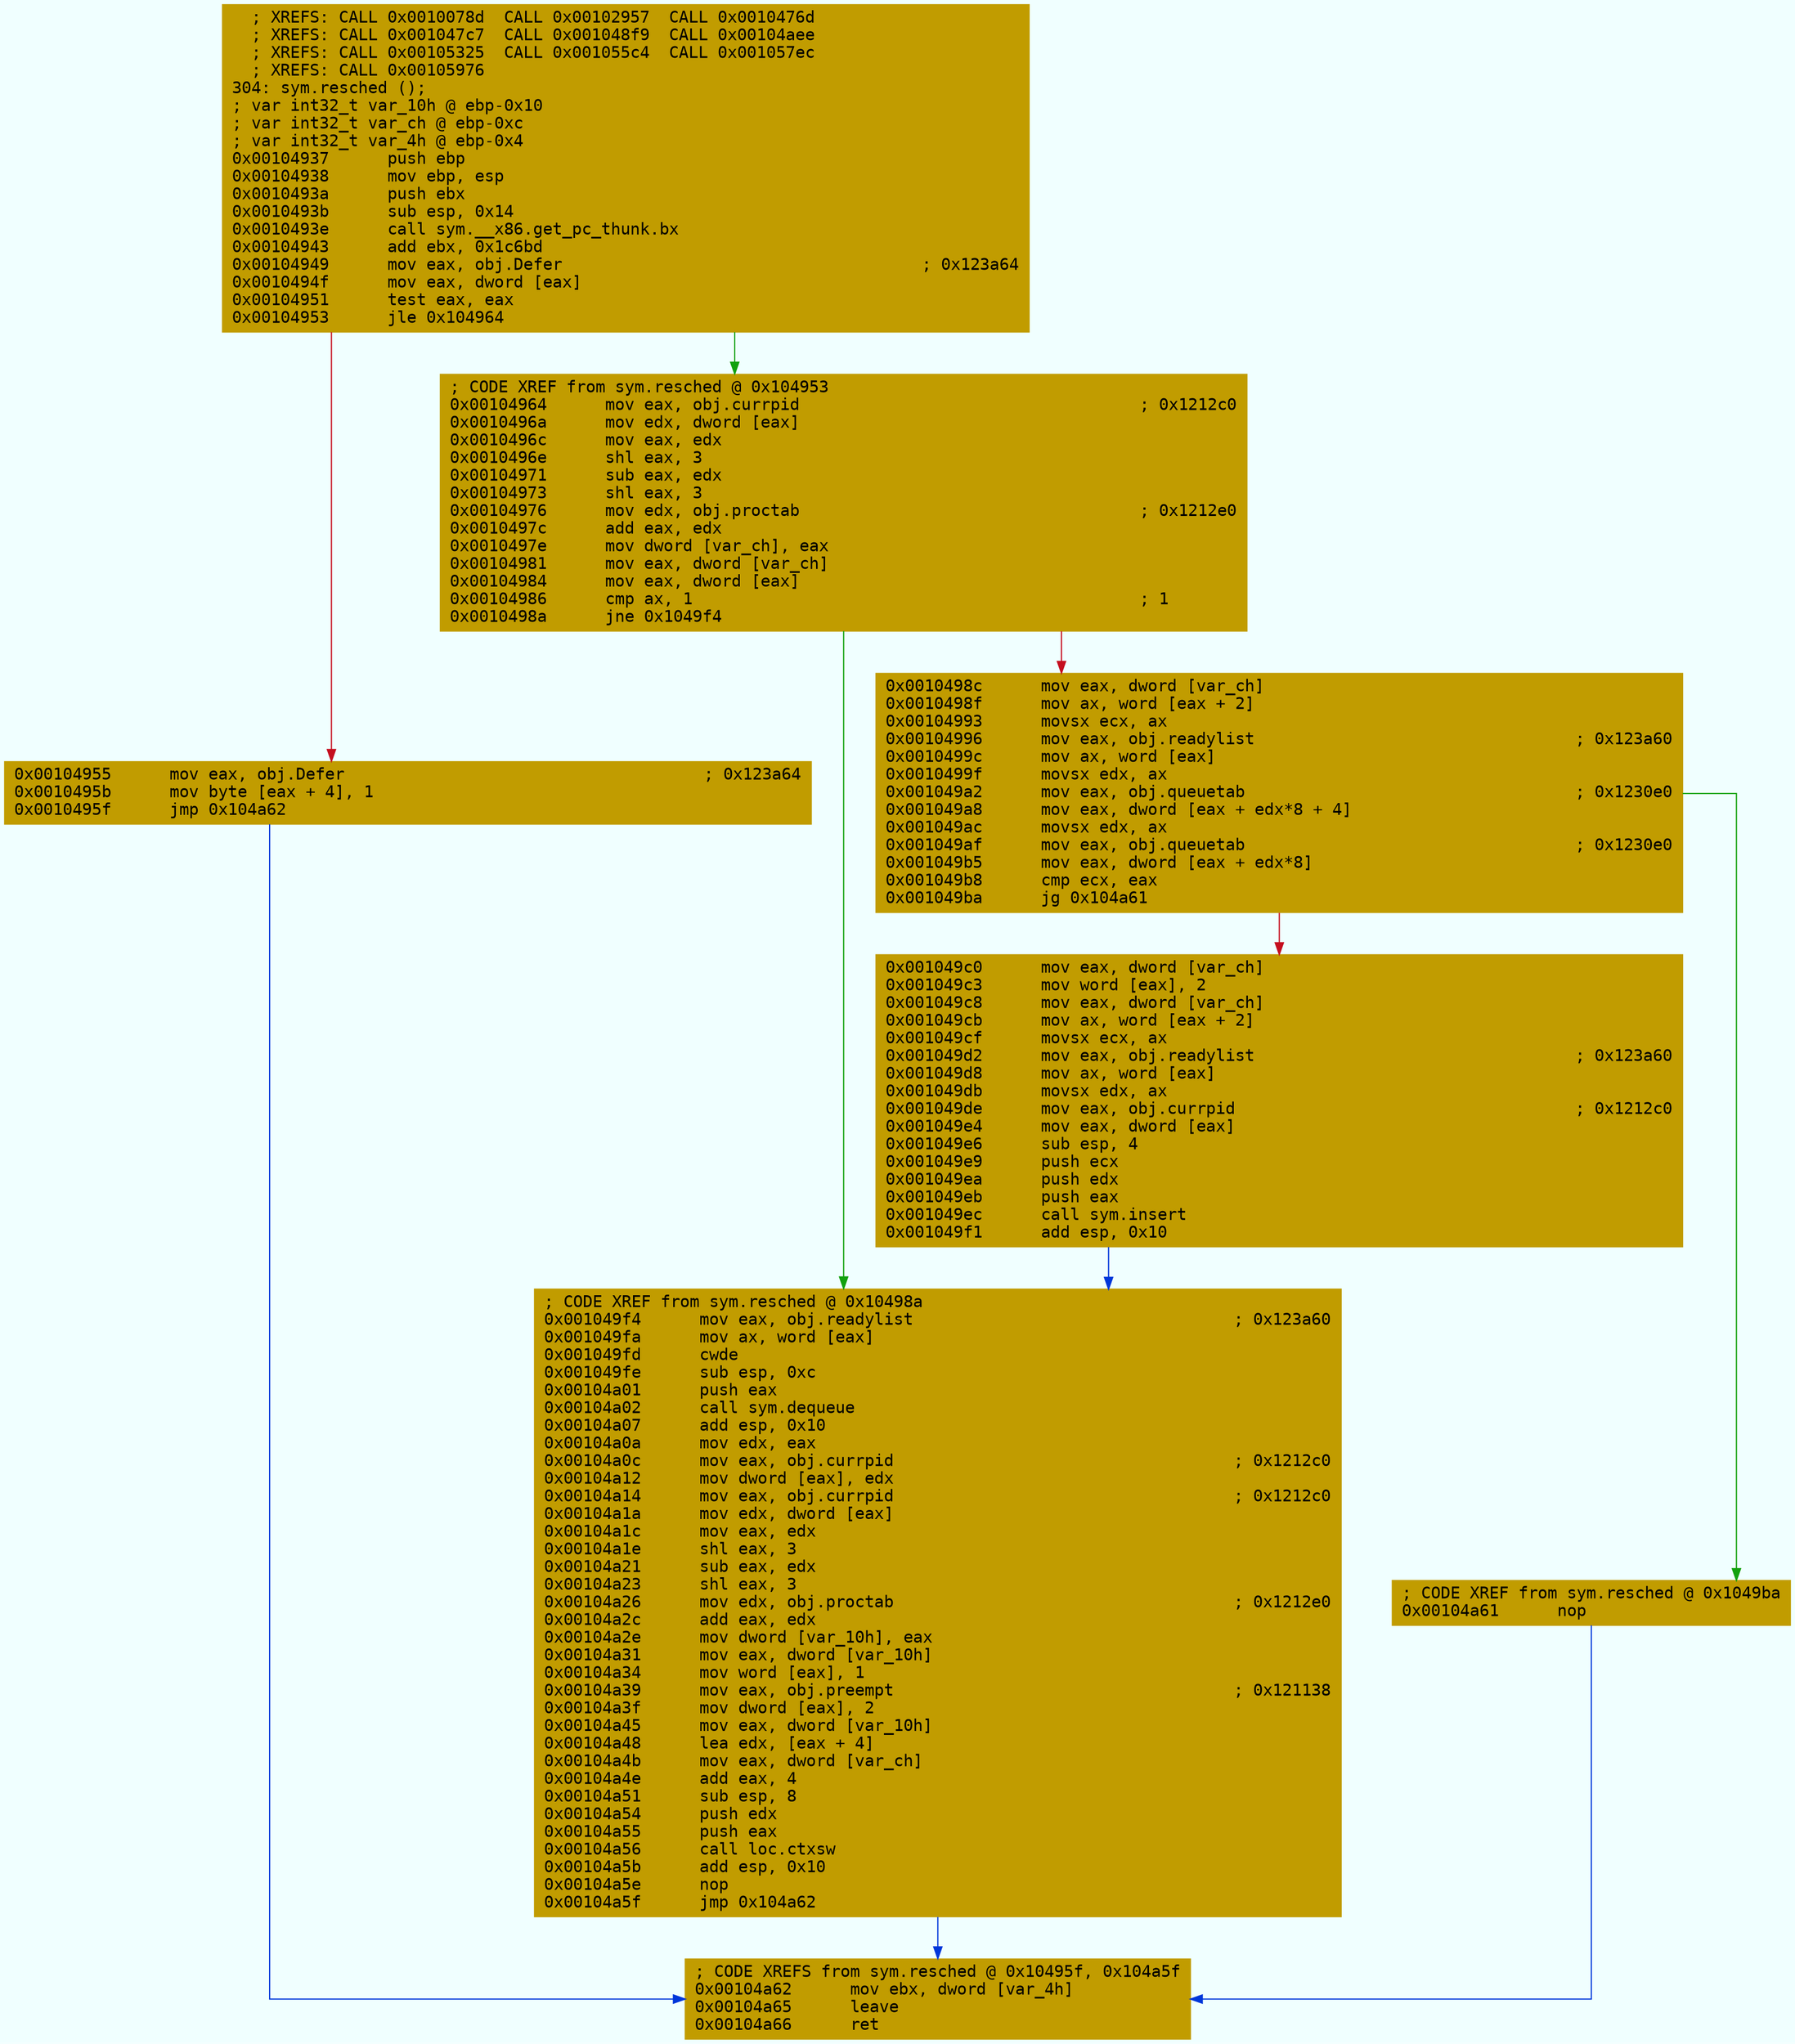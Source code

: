 digraph code {
	graph [bgcolor=azure fontsize=8 fontname="Courier" splines="ortho"];
	node [fillcolor=gray style=filled shape=box];
	edge [arrowhead="normal"];
	"0x00104937" [URL="sym.resched/0x00104937", fillcolor="#c19c00",color="#c19c00", fontname="Courier",label="  ; XREFS: CALL 0x0010078d  CALL 0x00102957  CALL 0x0010476d  \l  ; XREFS: CALL 0x001047c7  CALL 0x001048f9  CALL 0x00104aee  \l  ; XREFS: CALL 0x00105325  CALL 0x001055c4  CALL 0x001057ec  \l  ; XREFS: CALL 0x00105976  \l304: sym.resched ();\l; var int32_t var_10h @ ebp-0x10\l; var int32_t var_ch @ ebp-0xc\l; var int32_t var_4h @ ebp-0x4\l0x00104937      push ebp\l0x00104938      mov ebp, esp\l0x0010493a      push ebx\l0x0010493b      sub esp, 0x14\l0x0010493e      call sym.__x86.get_pc_thunk.bx\l0x00104943      add ebx, 0x1c6bd\l0x00104949      mov eax, obj.Defer                                     ; 0x123a64\l0x0010494f      mov eax, dword [eax]\l0x00104951      test eax, eax\l0x00104953      jle 0x104964\l"]
	"0x00104955" [URL="sym.resched/0x00104955", fillcolor="#c19c00",color="#c19c00", fontname="Courier",label="0x00104955      mov eax, obj.Defer                                     ; 0x123a64\l0x0010495b      mov byte [eax + 4], 1\l0x0010495f      jmp 0x104a62\l"]
	"0x00104964" [URL="sym.resched/0x00104964", fillcolor="#c19c00",color="#c19c00", fontname="Courier",label="; CODE XREF from sym.resched @ 0x104953\l0x00104964      mov eax, obj.currpid                                   ; 0x1212c0\l0x0010496a      mov edx, dword [eax]\l0x0010496c      mov eax, edx\l0x0010496e      shl eax, 3\l0x00104971      sub eax, edx\l0x00104973      shl eax, 3\l0x00104976      mov edx, obj.proctab                                   ; 0x1212e0\l0x0010497c      add eax, edx\l0x0010497e      mov dword [var_ch], eax\l0x00104981      mov eax, dword [var_ch]\l0x00104984      mov eax, dword [eax]\l0x00104986      cmp ax, 1                                              ; 1\l0x0010498a      jne 0x1049f4\l"]
	"0x0010498c" [URL="sym.resched/0x0010498c", fillcolor="#c19c00",color="#c19c00", fontname="Courier",label="0x0010498c      mov eax, dword [var_ch]\l0x0010498f      mov ax, word [eax + 2]\l0x00104993      movsx ecx, ax\l0x00104996      mov eax, obj.readylist                                 ; 0x123a60\l0x0010499c      mov ax, word [eax]\l0x0010499f      movsx edx, ax\l0x001049a2      mov eax, obj.queuetab                                  ; 0x1230e0\l0x001049a8      mov eax, dword [eax + edx*8 + 4]\l0x001049ac      movsx edx, ax\l0x001049af      mov eax, obj.queuetab                                  ; 0x1230e0\l0x001049b5      mov eax, dword [eax + edx*8]\l0x001049b8      cmp ecx, eax\l0x001049ba      jg 0x104a61\l"]
	"0x001049c0" [URL="sym.resched/0x001049c0", fillcolor="#c19c00",color="#c19c00", fontname="Courier",label="0x001049c0      mov eax, dword [var_ch]\l0x001049c3      mov word [eax], 2\l0x001049c8      mov eax, dword [var_ch]\l0x001049cb      mov ax, word [eax + 2]\l0x001049cf      movsx ecx, ax\l0x001049d2      mov eax, obj.readylist                                 ; 0x123a60\l0x001049d8      mov ax, word [eax]\l0x001049db      movsx edx, ax\l0x001049de      mov eax, obj.currpid                                   ; 0x1212c0\l0x001049e4      mov eax, dword [eax]\l0x001049e6      sub esp, 4\l0x001049e9      push ecx\l0x001049ea      push edx\l0x001049eb      push eax\l0x001049ec      call sym.insert\l0x001049f1      add esp, 0x10\l"]
	"0x001049f4" [URL="sym.resched/0x001049f4", fillcolor="#c19c00",color="#c19c00", fontname="Courier",label="; CODE XREF from sym.resched @ 0x10498a\l0x001049f4      mov eax, obj.readylist                                 ; 0x123a60\l0x001049fa      mov ax, word [eax]\l0x001049fd      cwde\l0x001049fe      sub esp, 0xc\l0x00104a01      push eax\l0x00104a02      call sym.dequeue\l0x00104a07      add esp, 0x10\l0x00104a0a      mov edx, eax\l0x00104a0c      mov eax, obj.currpid                                   ; 0x1212c0\l0x00104a12      mov dword [eax], edx\l0x00104a14      mov eax, obj.currpid                                   ; 0x1212c0\l0x00104a1a      mov edx, dword [eax]\l0x00104a1c      mov eax, edx\l0x00104a1e      shl eax, 3\l0x00104a21      sub eax, edx\l0x00104a23      shl eax, 3\l0x00104a26      mov edx, obj.proctab                                   ; 0x1212e0\l0x00104a2c      add eax, edx\l0x00104a2e      mov dword [var_10h], eax\l0x00104a31      mov eax, dword [var_10h]\l0x00104a34      mov word [eax], 1\l0x00104a39      mov eax, obj.preempt                                   ; 0x121138\l0x00104a3f      mov dword [eax], 2\l0x00104a45      mov eax, dword [var_10h]\l0x00104a48      lea edx, [eax + 4]\l0x00104a4b      mov eax, dword [var_ch]\l0x00104a4e      add eax, 4\l0x00104a51      sub esp, 8\l0x00104a54      push edx\l0x00104a55      push eax\l0x00104a56      call loc.ctxsw\l0x00104a5b      add esp, 0x10\l0x00104a5e      nop\l0x00104a5f      jmp 0x104a62\l"]
	"0x00104a61" [URL="sym.resched/0x00104a61", fillcolor="#c19c00",color="#c19c00", fontname="Courier",label="; CODE XREF from sym.resched @ 0x1049ba\l0x00104a61      nop\l"]
	"0x00104a62" [URL="sym.resched/0x00104a62", fillcolor="#c19c00",color="#c19c00", fontname="Courier",label="; CODE XREFS from sym.resched @ 0x10495f, 0x104a5f\l0x00104a62      mov ebx, dword [var_4h]\l0x00104a65      leave\l0x00104a66      ret\l"]
        "0x00104937" -> "0x00104964" [color="#13a10e"];
        "0x00104937" -> "0x00104955" [color="#c50f1f"];
        "0x00104955" -> "0x00104a62" [color="#0037da"];
        "0x00104964" -> "0x001049f4" [color="#13a10e"];
        "0x00104964" -> "0x0010498c" [color="#c50f1f"];
        "0x0010498c" -> "0x00104a61" [color="#13a10e"];
        "0x0010498c" -> "0x001049c0" [color="#c50f1f"];
        "0x001049c0" -> "0x001049f4" [color="#0037da"];
        "0x001049f4" -> "0x00104a62" [color="#0037da"];
        "0x00104a61" -> "0x00104a62" [color="#0037da"];
}
